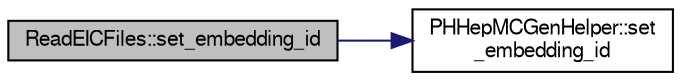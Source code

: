 digraph "ReadEICFiles::set_embedding_id"
{
  bgcolor="transparent";
  edge [fontname="FreeSans",fontsize="10",labelfontname="FreeSans",labelfontsize="10"];
  node [fontname="FreeSans",fontsize="10",shape=record];
  rankdir="LR";
  Node1 [label="ReadEICFiles::set_embedding_id",height=0.2,width=0.4,color="black", fillcolor="grey75", style="filled" fontcolor="black"];
  Node1 -> Node2 [color="midnightblue",fontsize="10",style="solid",fontname="FreeSans"];
  Node2 [label="PHHepMCGenHelper::set\l_embedding_id",height=0.2,width=0.4,color="black",URL="$dd/d2a/classPHHepMCGenHelper.html#a884de454f3d4310e9481815d85f6e2fc"];
}
